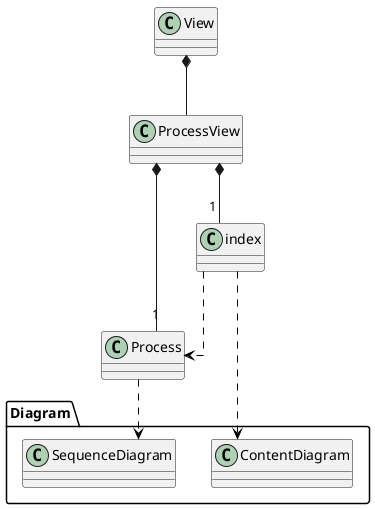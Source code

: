 @startuml

top to bottom direction
skinparam Linetype ortho

View *-- ProcessView
ProcessView *-- "1" index
ProcessView *-- "1" Process
index .[#000000].> Process
Process .[#000000].> Diagram.SequenceDiagram
index .[#000000].> Diagram.ContentDiagram

@enduml